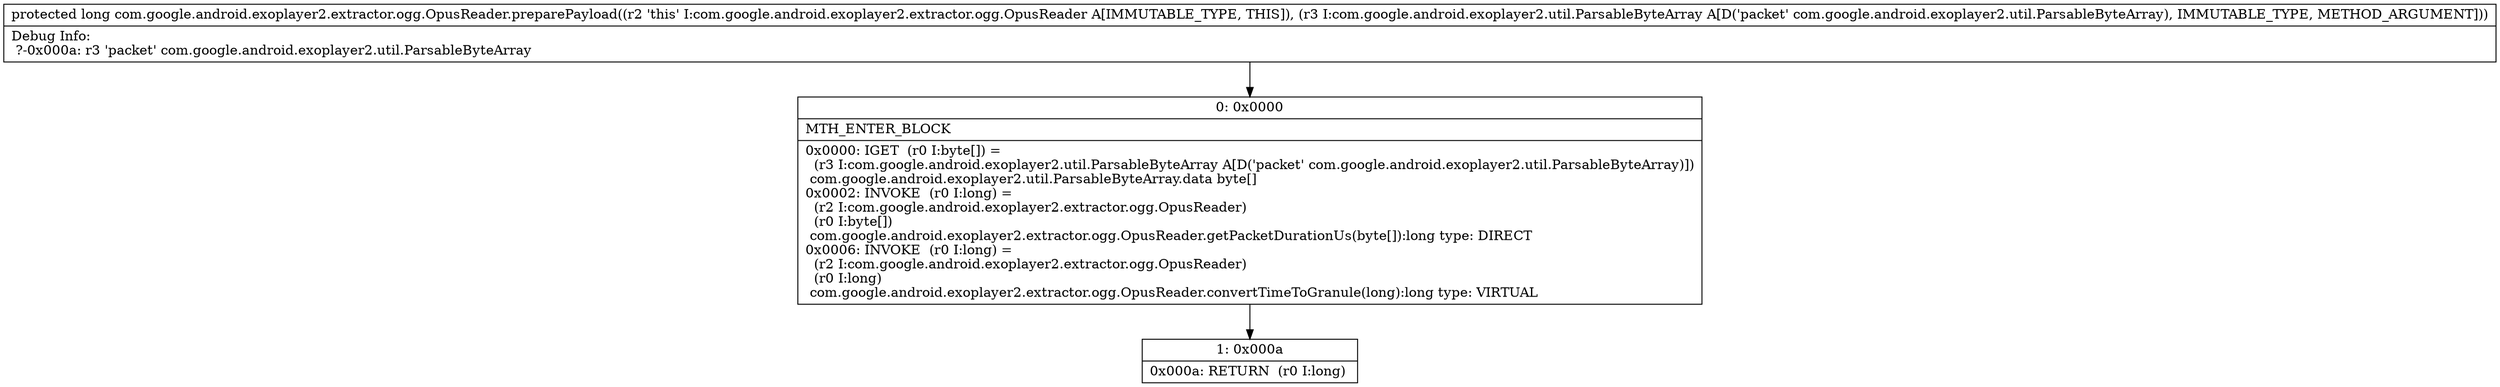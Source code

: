 digraph "CFG forcom.google.android.exoplayer2.extractor.ogg.OpusReader.preparePayload(Lcom\/google\/android\/exoplayer2\/util\/ParsableByteArray;)J" {
Node_0 [shape=record,label="{0\:\ 0x0000|MTH_ENTER_BLOCK\l|0x0000: IGET  (r0 I:byte[]) = \l  (r3 I:com.google.android.exoplayer2.util.ParsableByteArray A[D('packet' com.google.android.exoplayer2.util.ParsableByteArray)])\l com.google.android.exoplayer2.util.ParsableByteArray.data byte[] \l0x0002: INVOKE  (r0 I:long) = \l  (r2 I:com.google.android.exoplayer2.extractor.ogg.OpusReader)\l  (r0 I:byte[])\l com.google.android.exoplayer2.extractor.ogg.OpusReader.getPacketDurationUs(byte[]):long type: DIRECT \l0x0006: INVOKE  (r0 I:long) = \l  (r2 I:com.google.android.exoplayer2.extractor.ogg.OpusReader)\l  (r0 I:long)\l com.google.android.exoplayer2.extractor.ogg.OpusReader.convertTimeToGranule(long):long type: VIRTUAL \l}"];
Node_1 [shape=record,label="{1\:\ 0x000a|0x000a: RETURN  (r0 I:long) \l}"];
MethodNode[shape=record,label="{protected long com.google.android.exoplayer2.extractor.ogg.OpusReader.preparePayload((r2 'this' I:com.google.android.exoplayer2.extractor.ogg.OpusReader A[IMMUTABLE_TYPE, THIS]), (r3 I:com.google.android.exoplayer2.util.ParsableByteArray A[D('packet' com.google.android.exoplayer2.util.ParsableByteArray), IMMUTABLE_TYPE, METHOD_ARGUMENT]))  | Debug Info:\l  ?\-0x000a: r3 'packet' com.google.android.exoplayer2.util.ParsableByteArray\l}"];
MethodNode -> Node_0;
Node_0 -> Node_1;
}

